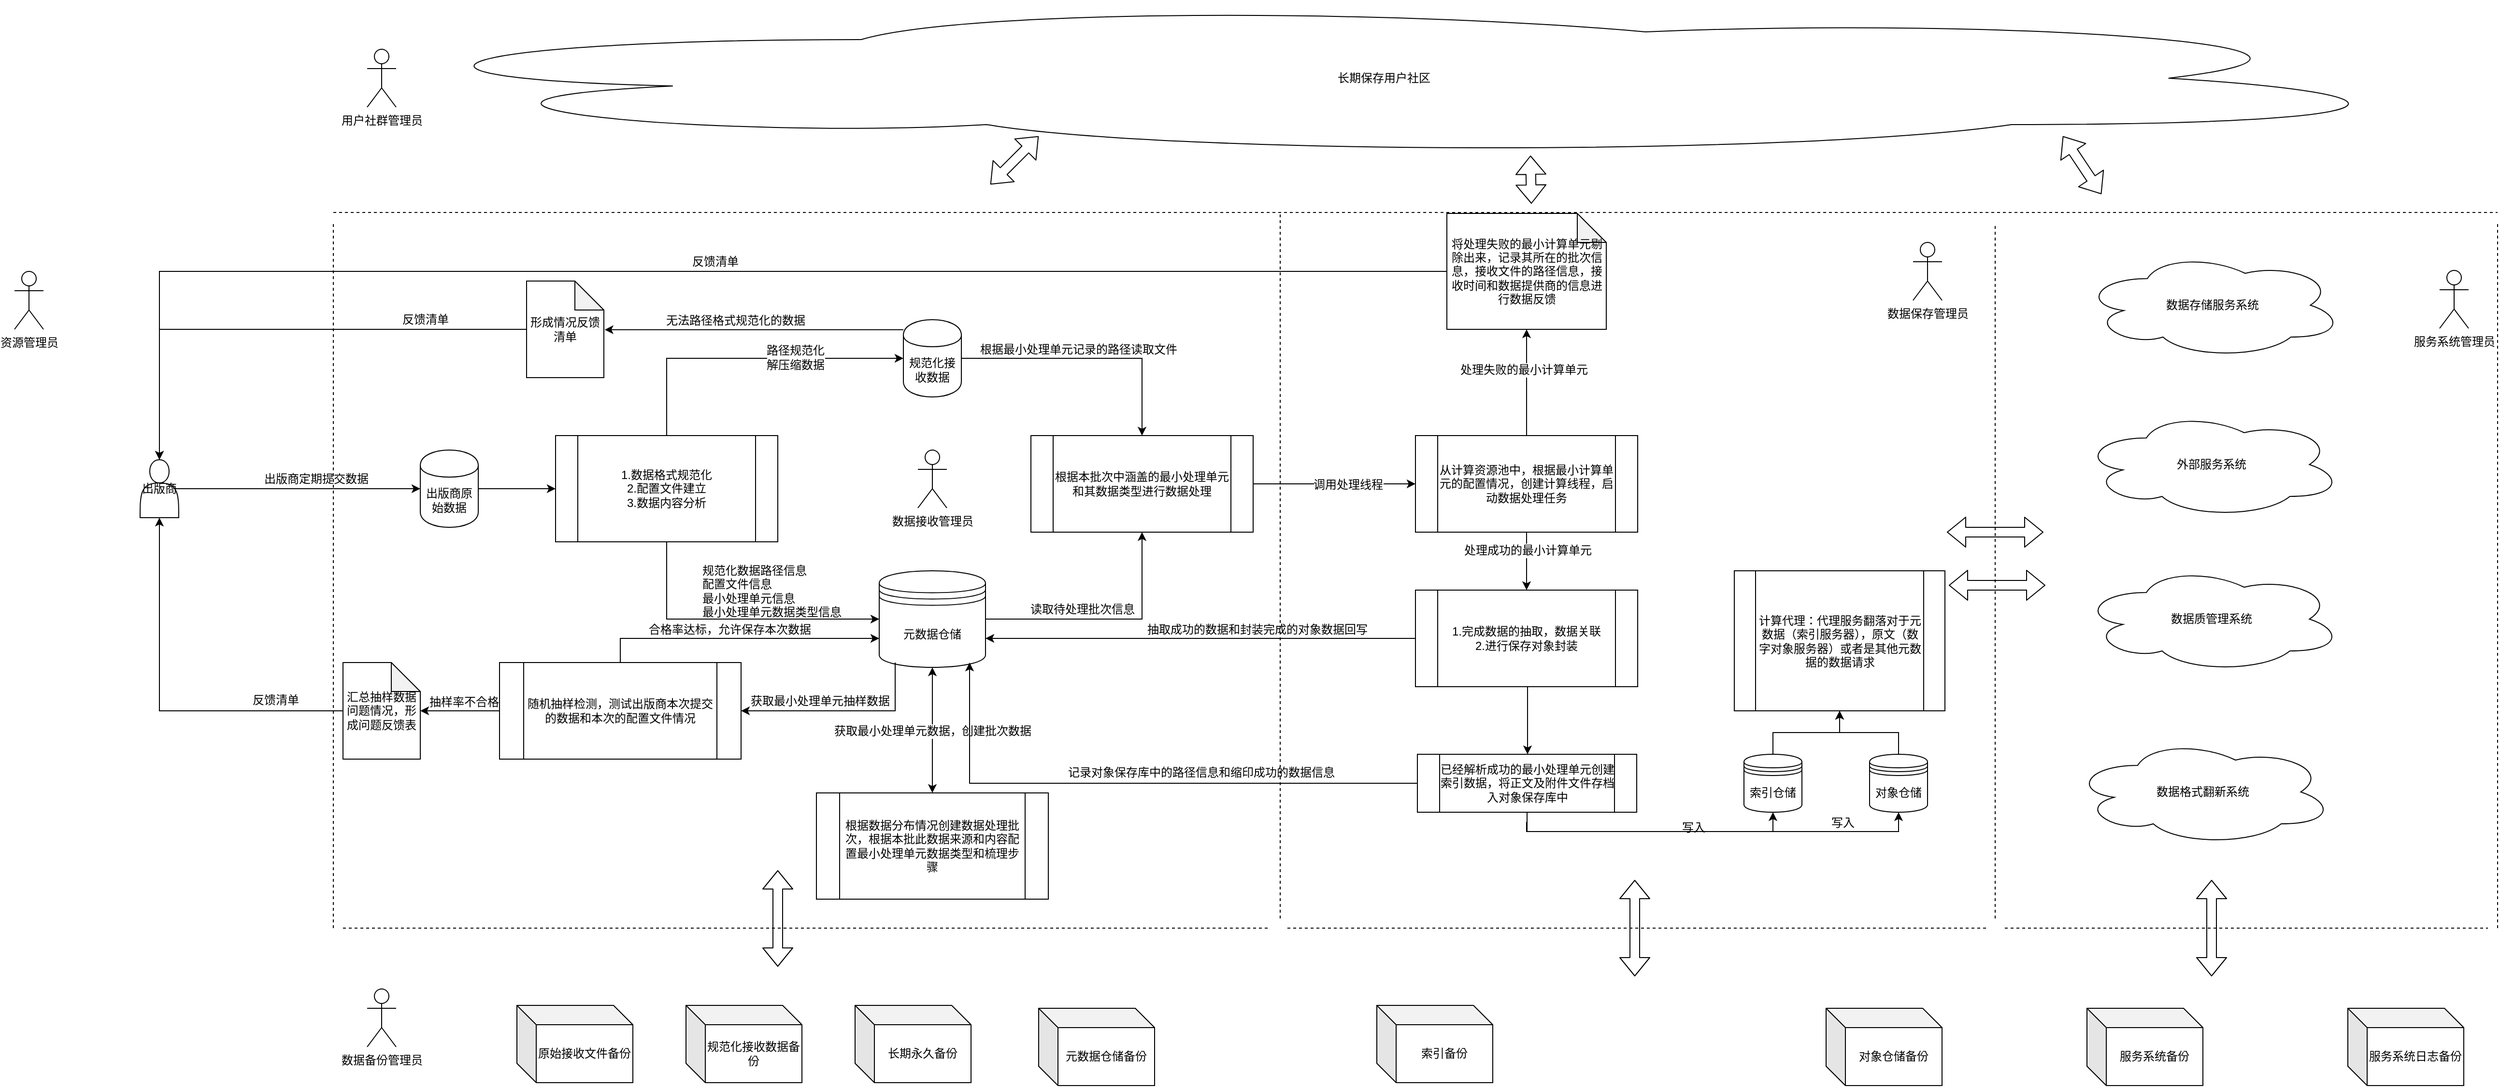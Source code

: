<mxfile version="10.5.9" type="github"><diagram name="Page-1" id="52a04d89-c75d-2922-d76d-85b35f80e030"><mxGraphModel dx="2000" dy="1227" grid="1" gridSize="10" guides="1" tooltips="1" connect="1" arrows="1" fold="1" page="1" pageScale="1" pageWidth="1100" pageHeight="850" background="#ffffff" math="0" shadow="0"><root><mxCell id="0"/><mxCell id="1" parent="0"/><mxCell id="r3f1JgpF-b6eBr92PvhH-5" value="" style="edgeStyle=orthogonalEdgeStyle;rounded=0;orthogonalLoop=1;jettySize=auto;html=1;entryX=0;entryY=0.5;entryDx=0;entryDy=0;exitX=1;exitY=0.5;exitDx=0;exitDy=0;" edge="1" parent="1" source="r3f1JgpF-b6eBr92PvhH-7" target="r3f1JgpF-b6eBr92PvhH-3"><mxGeometry relative="1" as="geometry"><mxPoint x="220" y="165" as="sourcePoint"/><mxPoint x="320" y="165" as="targetPoint"/></mxGeometry></mxCell><mxCell id="r3f1JgpF-b6eBr92PvhH-11" value="" style="edgeStyle=orthogonalEdgeStyle;rounded=0;orthogonalLoop=1;jettySize=auto;html=1;entryX=0;entryY=0.5;entryDx=0;entryDy=0;exitX=0.5;exitY=0;exitDx=0;exitDy=0;" edge="1" parent="1" source="r3f1JgpF-b6eBr92PvhH-3" target="r3f1JgpF-b6eBr92PvhH-6"><mxGeometry relative="1" as="geometry"><mxPoint x="465" y="30" as="targetPoint"/></mxGeometry></mxCell><mxCell id="r3f1JgpF-b6eBr92PvhH-19" value="路径规范化&lt;br&gt;解压缩数据&lt;br&gt;" style="text;html=1;resizable=0;points=[];align=center;verticalAlign=middle;labelBackgroundColor=#ffffff;" vertex="1" connectable="0" parent="r3f1JgpF-b6eBr92PvhH-11"><mxGeometry x="0.311" y="-1" relative="1" as="geometry"><mxPoint y="-2" as="offset"/></mxGeometry></mxCell><mxCell id="r3f1JgpF-b6eBr92PvhH-15" value="" style="edgeStyle=orthogonalEdgeStyle;rounded=0;orthogonalLoop=1;jettySize=auto;html=1;entryX=0;entryY=0.5;entryDx=0;entryDy=0;exitX=0.5;exitY=1;exitDx=0;exitDy=0;" edge="1" parent="1" source="r3f1JgpF-b6eBr92PvhH-3" target="r3f1JgpF-b6eBr92PvhH-9"><mxGeometry relative="1" as="geometry"><mxPoint x="465" y="300" as="targetPoint"/></mxGeometry></mxCell><mxCell id="r3f1JgpF-b6eBr92PvhH-3" value="1.数据格式规范化&lt;br&gt;2.配置文件建立&lt;br&gt;3.数据内容分析&lt;br&gt;" style="shape=process;whiteSpace=wrap;html=1;backgroundOutline=1;" vertex="1" parent="1"><mxGeometry x="350" y="110" width="230" height="110" as="geometry"/></mxCell><mxCell id="r3f1JgpF-b6eBr92PvhH-26" value="" style="edgeStyle=orthogonalEdgeStyle;rounded=0;orthogonalLoop=1;jettySize=auto;html=1;entryX=0.5;entryY=0;entryDx=0;entryDy=0;" edge="1" parent="1" source="r3f1JgpF-b6eBr92PvhH-6" target="r3f1JgpF-b6eBr92PvhH-24"><mxGeometry relative="1" as="geometry"><mxPoint x="850" y="30" as="targetPoint"/></mxGeometry></mxCell><mxCell id="r3f1JgpF-b6eBr92PvhH-27" value="根据最小处理单元记录的路径读取文件" style="text;html=1;resizable=0;points=[];align=center;verticalAlign=middle;labelBackgroundColor=#ffffff;" vertex="1" connectable="0" parent="r3f1JgpF-b6eBr92PvhH-26"><mxGeometry x="-0.095" y="-2" relative="1" as="geometry"><mxPoint y="-11" as="offset"/></mxGeometry></mxCell><mxCell id="r3f1JgpF-b6eBr92PvhH-136" value="" style="edgeStyle=orthogonalEdgeStyle;rounded=0;orthogonalLoop=1;jettySize=auto;html=1;entryX=1.01;entryY=0.504;entryDx=0;entryDy=0;entryPerimeter=0;" edge="1" parent="1" source="r3f1JgpF-b6eBr92PvhH-6" target="r3f1JgpF-b6eBr92PvhH-134"><mxGeometry relative="1" as="geometry"><mxPoint x="610" y="-30" as="targetPoint"/><Array as="points"><mxPoint x="510"/></Array></mxGeometry></mxCell><mxCell id="r3f1JgpF-b6eBr92PvhH-137" value="无法路径格式规范化的数据" style="text;html=1;resizable=0;points=[];align=center;verticalAlign=middle;labelBackgroundColor=#ffffff;" vertex="1" connectable="0" parent="r3f1JgpF-b6eBr92PvhH-136"><mxGeometry x="0.292" y="-25" relative="1" as="geometry"><mxPoint x="25" y="15" as="offset"/></mxGeometry></mxCell><mxCell id="r3f1JgpF-b6eBr92PvhH-6" value="规范化接收数据" style="shape=cylinder;whiteSpace=wrap;html=1;boundedLbl=1;backgroundOutline=1;" vertex="1" parent="1"><mxGeometry x="710" y="-10" width="60" height="80" as="geometry"/></mxCell><mxCell id="r3f1JgpF-b6eBr92PvhH-7" value="&lt;span&gt;出版商原始数据&lt;/span&gt;" style="shape=cylinder;whiteSpace=wrap;html=1;boundedLbl=1;backgroundOutline=1;" vertex="1" parent="1"><mxGeometry x="210" y="125" width="60" height="80" as="geometry"/></mxCell><mxCell id="r3f1JgpF-b6eBr92PvhH-29" value="" style="edgeStyle=orthogonalEdgeStyle;rounded=0;orthogonalLoop=1;jettySize=auto;html=1;entryX=0.5;entryY=1;entryDx=0;entryDy=0;" edge="1" parent="1" source="r3f1JgpF-b6eBr92PvhH-9" target="r3f1JgpF-b6eBr92PvhH-24"><mxGeometry relative="1" as="geometry"><mxPoint x="875" y="270" as="targetPoint"/></mxGeometry></mxCell><mxCell id="r3f1JgpF-b6eBr92PvhH-30" value="读取待处理批次信息" style="text;html=1;resizable=0;points=[];align=center;verticalAlign=middle;labelBackgroundColor=#ffffff;" vertex="1" connectable="0" parent="r3f1JgpF-b6eBr92PvhH-29"><mxGeometry x="-0.008" y="-3" relative="1" as="geometry"><mxPoint x="-25" y="-13" as="offset"/></mxGeometry></mxCell><mxCell id="r3f1JgpF-b6eBr92PvhH-9" value="元数据仓储" style="shape=datastore;whiteSpace=wrap;html=1;" vertex="1" parent="1"><mxGeometry x="685" y="250" width="110" height="100" as="geometry"/></mxCell><mxCell id="r3f1JgpF-b6eBr92PvhH-16" value="" style="endArrow=classic;html=1;entryX=0;entryY=0.5;entryDx=0;entryDy=0;exitX=0.9;exitY=0.5;exitDx=0;exitDy=0;exitPerimeter=0;" edge="1" parent="1" source="r3f1JgpF-b6eBr92PvhH-66" target="r3f1JgpF-b6eBr92PvhH-7"><mxGeometry width="50" height="50" relative="1" as="geometry"><mxPoint x="10" y="165" as="sourcePoint"/><mxPoint x="100" y="120" as="targetPoint"/></mxGeometry></mxCell><mxCell id="r3f1JgpF-b6eBr92PvhH-17" value="出版商定期提交数据" style="text;html=1;resizable=0;points=[];align=center;verticalAlign=middle;labelBackgroundColor=#ffffff;" vertex="1" connectable="0" parent="r3f1JgpF-b6eBr92PvhH-16"><mxGeometry x="0.373" y="-4" relative="1" as="geometry"><mxPoint x="-29" y="-14" as="offset"/></mxGeometry></mxCell><mxCell id="r3f1JgpF-b6eBr92PvhH-18" value="规范化数据路径信息&lt;br&gt;配置文件信息&lt;br&gt;最小处理单元信息&lt;br&gt;最小处理单元数据类型信息&lt;br&gt;" style="text;html=1;resizable=0;points=[];autosize=1;align=left;verticalAlign=top;spacingTop=-4;" vertex="1" parent="1"><mxGeometry x="500" y="240" width="160" height="60" as="geometry"/></mxCell><mxCell id="r3f1JgpF-b6eBr92PvhH-20" value="根据数据分布情况创建数据处理批次，根据本批此数据来源和内容配置最小处理单元数据类型和梳理步骤" style="shape=process;whiteSpace=wrap;html=1;backgroundOutline=1;" vertex="1" parent="1"><mxGeometry x="620" y="480" width="240" height="110" as="geometry"/></mxCell><mxCell id="r3f1JgpF-b6eBr92PvhH-22" value="" style="endArrow=classic;startArrow=classic;html=1;exitX=0.5;exitY=1;exitDx=0;exitDy=0;entryX=0.5;entryY=0;entryDx=0;entryDy=0;" edge="1" parent="1" source="r3f1JgpF-b6eBr92PvhH-9" target="r3f1JgpF-b6eBr92PvhH-20"><mxGeometry width="50" height="50" relative="1" as="geometry"><mxPoint x="840" y="290" as="sourcePoint"/><mxPoint x="890" y="240" as="targetPoint"/></mxGeometry></mxCell><mxCell id="r3f1JgpF-b6eBr92PvhH-23" value="获取最小处理单元数据，创建批次数据" style="text;html=1;resizable=0;points=[];align=center;verticalAlign=middle;labelBackgroundColor=#ffffff;" vertex="1" connectable="0" parent="r3f1JgpF-b6eBr92PvhH-22"><mxGeometry x="0.215" y="2" relative="1" as="geometry"><mxPoint x="-2" y="-13" as="offset"/></mxGeometry></mxCell><mxCell id="r3f1JgpF-b6eBr92PvhH-33" value="" style="edgeStyle=orthogonalEdgeStyle;rounded=0;orthogonalLoop=1;jettySize=auto;html=1;" edge="1" parent="1" source="r3f1JgpF-b6eBr92PvhH-24" target="r3f1JgpF-b6eBr92PvhH-32"><mxGeometry relative="1" as="geometry"/></mxCell><mxCell id="r3f1JgpF-b6eBr92PvhH-34" value="调用处理线程" style="text;html=1;resizable=0;points=[];align=center;verticalAlign=middle;labelBackgroundColor=#ffffff;" vertex="1" connectable="0" parent="r3f1JgpF-b6eBr92PvhH-33"><mxGeometry x="0.16" y="-1" relative="1" as="geometry"><mxPoint as="offset"/></mxGeometry></mxCell><mxCell id="r3f1JgpF-b6eBr92PvhH-24" value="根据本批次中涵盖的最小处理单元和其数据类型进行数据处理" style="shape=process;whiteSpace=wrap;html=1;backgroundOutline=1;" vertex="1" parent="1"><mxGeometry x="842" y="110" width="230" height="100" as="geometry"/></mxCell><mxCell id="r3f1JgpF-b6eBr92PvhH-40" value="" style="edgeStyle=orthogonalEdgeStyle;rounded=0;orthogonalLoop=1;jettySize=auto;html=1;entryX=0.5;entryY=1;entryDx=0;entryDy=0;entryPerimeter=0;" edge="1" parent="1" source="r3f1JgpF-b6eBr92PvhH-32" target="r3f1JgpF-b6eBr92PvhH-35"><mxGeometry relative="1" as="geometry"><mxPoint x="1355" y="30" as="targetPoint"/></mxGeometry></mxCell><mxCell id="r3f1JgpF-b6eBr92PvhH-41" value="处理失败的最小计算单元" style="text;html=1;resizable=0;points=[];align=center;verticalAlign=middle;labelBackgroundColor=#ffffff;" vertex="1" connectable="0" parent="r3f1JgpF-b6eBr92PvhH-40"><mxGeometry x="0.236" y="3" relative="1" as="geometry"><mxPoint as="offset"/></mxGeometry></mxCell><mxCell id="r3f1JgpF-b6eBr92PvhH-43" value="" style="edgeStyle=orthogonalEdgeStyle;rounded=0;orthogonalLoop=1;jettySize=auto;html=1;" edge="1" parent="1" source="r3f1JgpF-b6eBr92PvhH-32" target="r3f1JgpF-b6eBr92PvhH-42"><mxGeometry relative="1" as="geometry"/></mxCell><mxCell id="r3f1JgpF-b6eBr92PvhH-44" value="处理成功的最小计算单元" style="text;html=1;resizable=0;points=[];align=center;verticalAlign=middle;labelBackgroundColor=#ffffff;" vertex="1" connectable="0" parent="r3f1JgpF-b6eBr92PvhH-43"><mxGeometry x="-0.364" y="1" relative="1" as="geometry"><mxPoint as="offset"/></mxGeometry></mxCell><mxCell id="r3f1JgpF-b6eBr92PvhH-32" value="从计算资源池中，根据最小计算单元的配置情况，创建计算线程，启动数据处理任务" style="shape=process;whiteSpace=wrap;html=1;backgroundOutline=1;" vertex="1" parent="1"><mxGeometry x="1240" y="110" width="230" height="100" as="geometry"/></mxCell><mxCell id="r3f1JgpF-b6eBr92PvhH-47" value="" style="edgeStyle=orthogonalEdgeStyle;rounded=0;orthogonalLoop=1;jettySize=auto;html=1;" edge="1" parent="1" source="r3f1JgpF-b6eBr92PvhH-42"><mxGeometry relative="1" as="geometry"><mxPoint x="795" y="320" as="targetPoint"/></mxGeometry></mxCell><mxCell id="r3f1JgpF-b6eBr92PvhH-48" value="抽取成功的数据和封装完成的对象数据回写" style="text;html=1;resizable=0;points=[];align=center;verticalAlign=middle;labelBackgroundColor=#ffffff;" vertex="1" connectable="0" parent="r3f1JgpF-b6eBr92PvhH-47"><mxGeometry x="-0.402" y="-3" relative="1" as="geometry"><mxPoint x="-31" y="-6" as="offset"/></mxGeometry></mxCell><mxCell id="r3f1JgpF-b6eBr92PvhH-51" value="" style="edgeStyle=orthogonalEdgeStyle;rounded=0;orthogonalLoop=1;jettySize=auto;html=1;" edge="1" parent="1" source="r3f1JgpF-b6eBr92PvhH-42" target="r3f1JgpF-b6eBr92PvhH-50"><mxGeometry relative="1" as="geometry"><Array as="points"><mxPoint x="1356" y="390"/><mxPoint x="1356" y="390"/></Array></mxGeometry></mxCell><mxCell id="r3f1JgpF-b6eBr92PvhH-42" value="1.完成数据的抽取，数据关联&lt;br&gt;2.进行保存对象封装" style="shape=process;whiteSpace=wrap;html=1;backgroundOutline=1;" vertex="1" parent="1"><mxGeometry x="1240" y="270" width="230" height="100" as="geometry"/></mxCell><mxCell id="r3f1JgpF-b6eBr92PvhH-65" value="" style="edgeStyle=orthogonalEdgeStyle;rounded=0;orthogonalLoop=1;jettySize=auto;html=1;entryX=0.5;entryY=0;entryDx=0;entryDy=0;" edge="1" parent="1" source="r3f1JgpF-b6eBr92PvhH-35" target="r3f1JgpF-b6eBr92PvhH-66"><mxGeometry relative="1" as="geometry"><mxPoint x="50" y="-60" as="targetPoint"/></mxGeometry></mxCell><mxCell id="r3f1JgpF-b6eBr92PvhH-67" value="反馈清单" style="text;html=1;resizable=0;points=[];align=center;verticalAlign=middle;labelBackgroundColor=#ffffff;" vertex="1" connectable="0" parent="r3f1JgpF-b6eBr92PvhH-65"><mxGeometry x="-0.006" y="2" relative="1" as="geometry"><mxPoint x="1" y="-12" as="offset"/></mxGeometry></mxCell><mxCell id="r3f1JgpF-b6eBr92PvhH-35" value="将处理失败的最小计算单元剔除出来，记录其所在的批次信息，接收文件的路径信息，接收时间和数据提供商的信息进行数据反馈" style="shape=note;whiteSpace=wrap;html=1;backgroundOutline=1;darkOpacity=0.05;" vertex="1" parent="1"><mxGeometry x="1272.5" y="-120" width="165" height="120" as="geometry"/></mxCell><mxCell id="r3f1JgpF-b6eBr92PvhH-45" value="数据接收管理员" style="shape=umlActor;verticalLabelPosition=bottom;labelBackgroundColor=#ffffff;verticalAlign=top;html=1;outlineConnect=0;" vertex="1" parent="1"><mxGeometry x="725" y="125" width="30" height="60" as="geometry"/></mxCell><mxCell id="r3f1JgpF-b6eBr92PvhH-141" value="" style="edgeStyle=orthogonalEdgeStyle;rounded=0;orthogonalLoop=1;jettySize=auto;html=1;" edge="1" parent="1" source="r3f1JgpF-b6eBr92PvhH-49" target="r3f1JgpF-b6eBr92PvhH-119"><mxGeometry relative="1" as="geometry"/></mxCell><mxCell id="r3f1JgpF-b6eBr92PvhH-49" value="索引仓储" style="shape=datastore;whiteSpace=wrap;html=1;" vertex="1" parent="1"><mxGeometry x="1580" y="440" width="60" height="60" as="geometry"/></mxCell><mxCell id="r3f1JgpF-b6eBr92PvhH-53" value="" style="edgeStyle=orthogonalEdgeStyle;rounded=0;orthogonalLoop=1;jettySize=auto;html=1;entryX=0.85;entryY=0.95;entryDx=0;entryDy=0;entryPerimeter=0;" edge="1" parent="1" source="r3f1JgpF-b6eBr92PvhH-50" target="r3f1JgpF-b6eBr92PvhH-9"><mxGeometry relative="1" as="geometry"><mxPoint x="1161" y="470" as="targetPoint"/></mxGeometry></mxCell><mxCell id="r3f1JgpF-b6eBr92PvhH-54" value="记录对象保存库中的路径信息和缩印成功的数据信息" style="text;html=1;resizable=0;points=[];align=center;verticalAlign=middle;labelBackgroundColor=#ffffff;" vertex="1" connectable="0" parent="r3f1JgpF-b6eBr92PvhH-53"><mxGeometry x="-0.135" y="3" relative="1" as="geometry"><mxPoint x="30" y="-14" as="offset"/></mxGeometry></mxCell><mxCell id="r3f1JgpF-b6eBr92PvhH-57" value="" style="edgeStyle=orthogonalEdgeStyle;rounded=0;orthogonalLoop=1;jettySize=auto;html=1;entryX=0.5;entryY=1;entryDx=0;entryDy=0;exitX=0.5;exitY=1;exitDx=0;exitDy=0;" edge="1" parent="1" source="r3f1JgpF-b6eBr92PvhH-50" target="r3f1JgpF-b6eBr92PvhH-49"><mxGeometry relative="1" as="geometry"><mxPoint x="1354.5" y="580" as="targetPoint"/></mxGeometry></mxCell><mxCell id="r3f1JgpF-b6eBr92PvhH-59" value="" style="edgeStyle=orthogonalEdgeStyle;rounded=0;orthogonalLoop=1;jettySize=auto;html=1;entryX=0.5;entryY=1;entryDx=0;entryDy=0;" edge="1" parent="1" target="r3f1JgpF-b6eBr92PvhH-55"><mxGeometry relative="1" as="geometry"><mxPoint x="1355" y="510" as="sourcePoint"/><mxPoint x="1354.5" y="580" as="targetPoint"/><Array as="points"><mxPoint x="1355" y="520"/><mxPoint x="1740" y="520"/></Array></mxGeometry></mxCell><mxCell id="r3f1JgpF-b6eBr92PvhH-61" value="写入" style="text;html=1;resizable=0;points=[];align=center;verticalAlign=middle;labelBackgroundColor=#ffffff;" vertex="1" connectable="0" parent="r3f1JgpF-b6eBr92PvhH-59"><mxGeometry x="0.624" y="4" relative="1" as="geometry"><mxPoint y="-5" as="offset"/></mxGeometry></mxCell><mxCell id="r3f1JgpF-b6eBr92PvhH-50" value="已经解析成功的最小处理单元创建索引数据，将正文及附件文件存档入对象保存库中&lt;br&gt;" style="shape=process;whiteSpace=wrap;html=1;backgroundOutline=1;" vertex="1" parent="1"><mxGeometry x="1242" y="440" width="227" height="60" as="geometry"/></mxCell><mxCell id="r3f1JgpF-b6eBr92PvhH-142" value="" style="edgeStyle=orthogonalEdgeStyle;rounded=0;orthogonalLoop=1;jettySize=auto;html=1;" edge="1" parent="1" source="r3f1JgpF-b6eBr92PvhH-55" target="r3f1JgpF-b6eBr92PvhH-119"><mxGeometry relative="1" as="geometry"/></mxCell><mxCell id="r3f1JgpF-b6eBr92PvhH-55" value="对象仓储" style="shape=datastore;whiteSpace=wrap;html=1;" vertex="1" parent="1"><mxGeometry x="1710" y="440" width="60" height="60" as="geometry"/></mxCell><mxCell id="r3f1JgpF-b6eBr92PvhH-60" value="写入" style="text;html=1;resizable=0;points=[];autosize=1;align=left;verticalAlign=top;spacingTop=-4;" vertex="1" parent="1"><mxGeometry x="1514" y="506" width="40" height="20" as="geometry"/></mxCell><mxCell id="r3f1JgpF-b6eBr92PvhH-62" value="" style="endArrow=none;dashed=1;html=1;" edge="1" parent="1"><mxGeometry width="50" height="50" relative="1" as="geometry"><mxPoint x="1100" y="610" as="sourcePoint"/><mxPoint x="1100" y="-120" as="targetPoint"/></mxGeometry></mxCell><mxCell id="r3f1JgpF-b6eBr92PvhH-63" value="" style="endArrow=none;dashed=1;html=1;" edge="1" parent="1"><mxGeometry width="50" height="50" relative="1" as="geometry"><mxPoint x="1840" y="610" as="sourcePoint"/><mxPoint x="1840" y="-110" as="targetPoint"/></mxGeometry></mxCell><mxCell id="r3f1JgpF-b6eBr92PvhH-66" value="出版商" style="shape=actor;whiteSpace=wrap;html=1;" vertex="1" parent="1"><mxGeometry x="-80" y="135" width="40" height="60" as="geometry"/></mxCell><mxCell id="r3f1JgpF-b6eBr92PvhH-68" value="" style="endArrow=none;dashed=1;html=1;" edge="1" parent="1"><mxGeometry width="50" height="50" relative="1" as="geometry"><mxPoint x="120" y="620" as="sourcePoint"/><mxPoint x="120" y="-110" as="targetPoint"/></mxGeometry></mxCell><mxCell id="r3f1JgpF-b6eBr92PvhH-69" value="资源管理员" style="shape=umlActor;verticalLabelPosition=bottom;labelBackgroundColor=#ffffff;verticalAlign=top;html=1;outlineConnect=0;" vertex="1" parent="1"><mxGeometry x="-210" y="-60" width="30" height="60" as="geometry"/></mxCell><mxCell id="r3f1JgpF-b6eBr92PvhH-70" value="数据保存管理员" style="shape=umlActor;verticalLabelPosition=bottom;labelBackgroundColor=#ffffff;verticalAlign=top;html=1;outlineConnect=0;" vertex="1" parent="1"><mxGeometry x="1755" y="-90" width="30" height="60" as="geometry"/></mxCell><mxCell id="r3f1JgpF-b6eBr92PvhH-71" value="" style="endArrow=none;dashed=1;html=1;" edge="1" parent="1"><mxGeometry width="50" height="50" relative="1" as="geometry"><mxPoint x="130" y="620" as="sourcePoint"/><mxPoint x="1090" y="620" as="targetPoint"/></mxGeometry></mxCell><mxCell id="r3f1JgpF-b6eBr92PvhH-72" value="" style="endArrow=none;dashed=1;html=1;" edge="1" parent="1"><mxGeometry width="50" height="50" relative="1" as="geometry"><mxPoint x="1107.5" y="620" as="sourcePoint"/><mxPoint x="1832.5" y="620" as="targetPoint"/></mxGeometry></mxCell><mxCell id="r3f1JgpF-b6eBr92PvhH-73" value="数据备份管理员" style="shape=umlActor;verticalLabelPosition=bottom;labelBackgroundColor=#ffffff;verticalAlign=top;html=1;outlineConnect=0;" vertex="1" parent="1"><mxGeometry x="155" y="683" width="30" height="60" as="geometry"/></mxCell><mxCell id="r3f1JgpF-b6eBr92PvhH-74" value="原始接收文件备份" style="shape=cube;whiteSpace=wrap;html=1;boundedLbl=1;backgroundOutline=1;darkOpacity=0.05;darkOpacity2=0.1;" vertex="1" parent="1"><mxGeometry x="310" y="700" width="120" height="80" as="geometry"/></mxCell><mxCell id="r3f1JgpF-b6eBr92PvhH-75" value="规范化接收数据备份" style="shape=cube;whiteSpace=wrap;html=1;boundedLbl=1;backgroundOutline=1;darkOpacity=0.05;darkOpacity2=0.1;" vertex="1" parent="1"><mxGeometry x="485" y="700" width="120" height="80" as="geometry"/></mxCell><mxCell id="r3f1JgpF-b6eBr92PvhH-76" value="长期永久备份" style="shape=cube;whiteSpace=wrap;html=1;boundedLbl=1;backgroundOutline=1;darkOpacity=0.05;darkOpacity2=0.1;" vertex="1" parent="1"><mxGeometry x="660" y="700" width="120" height="80" as="geometry"/></mxCell><mxCell id="r3f1JgpF-b6eBr92PvhH-78" value="元数据仓储备份" style="shape=cube;whiteSpace=wrap;html=1;boundedLbl=1;backgroundOutline=1;darkOpacity=0.05;darkOpacity2=0.1;" vertex="1" parent="1"><mxGeometry x="850" y="703" width="120" height="80" as="geometry"/></mxCell><mxCell id="r3f1JgpF-b6eBr92PvhH-82" value="索引备份" style="shape=cube;whiteSpace=wrap;html=1;boundedLbl=1;backgroundOutline=1;darkOpacity=0.05;darkOpacity2=0.1;" vertex="1" parent="1"><mxGeometry x="1200" y="700" width="120" height="80" as="geometry"/></mxCell><mxCell id="r3f1JgpF-b6eBr92PvhH-83" value="对象仓储备份" style="shape=cube;whiteSpace=wrap;html=1;boundedLbl=1;backgroundOutline=1;darkOpacity=0.05;darkOpacity2=0.1;" vertex="1" parent="1"><mxGeometry x="1665" y="703" width="120" height="80" as="geometry"/></mxCell><mxCell id="r3f1JgpF-b6eBr92PvhH-84" value="数据存储服务系统" style="ellipse;shape=cloud;whiteSpace=wrap;html=1;" vertex="1" parent="1"><mxGeometry x="1930" y="-80" width="270" height="110" as="geometry"/></mxCell><mxCell id="r3f1JgpF-b6eBr92PvhH-85" value="" style="endArrow=none;dashed=1;html=1;" edge="1" parent="1"><mxGeometry width="50" height="50" relative="1" as="geometry"><mxPoint x="2360" y="620" as="sourcePoint"/><mxPoint x="2360" y="-110" as="targetPoint"/></mxGeometry></mxCell><mxCell id="r3f1JgpF-b6eBr92PvhH-86" value="" style="endArrow=none;dashed=1;html=1;" edge="1" parent="1"><mxGeometry width="50" height="50" relative="1" as="geometry"><mxPoint x="1850" y="620" as="sourcePoint"/><mxPoint x="2350" y="620" as="targetPoint"/></mxGeometry></mxCell><mxCell id="r3f1JgpF-b6eBr92PvhH-87" value="外部服务系统" style="ellipse;shape=cloud;whiteSpace=wrap;html=1;" vertex="1" parent="1"><mxGeometry x="1929" y="85" width="270" height="110" as="geometry"/></mxCell><mxCell id="r3f1JgpF-b6eBr92PvhH-88" value="数据质管理系统" style="ellipse;shape=cloud;whiteSpace=wrap;html=1;" vertex="1" parent="1"><mxGeometry x="1929" y="245" width="270" height="110" as="geometry"/></mxCell><mxCell id="r3f1JgpF-b6eBr92PvhH-89" value="数据格式翻新系统" style="ellipse;shape=cloud;whiteSpace=wrap;html=1;" vertex="1" parent="1"><mxGeometry x="1920" y="424" width="270" height="110" as="geometry"/></mxCell><mxCell id="r3f1JgpF-b6eBr92PvhH-90" value="服务系统管理员" style="shape=umlActor;verticalLabelPosition=bottom;labelBackgroundColor=#ffffff;verticalAlign=top;html=1;outlineConnect=0;" vertex="1" parent="1"><mxGeometry x="2300" y="-61" width="30" height="60" as="geometry"/></mxCell><mxCell id="r3f1JgpF-b6eBr92PvhH-91" value="服务系统备份" style="shape=cube;whiteSpace=wrap;html=1;boundedLbl=1;backgroundOutline=1;darkOpacity=0.05;darkOpacity2=0.1;" vertex="1" parent="1"><mxGeometry x="1935" y="703" width="120" height="80" as="geometry"/></mxCell><mxCell id="r3f1JgpF-b6eBr92PvhH-92" value="服务系统日志备份" style="shape=cube;whiteSpace=wrap;html=1;boundedLbl=1;backgroundOutline=1;darkOpacity=0.05;darkOpacity2=0.1;" vertex="1" parent="1"><mxGeometry x="2205" y="703" width="120" height="80" as="geometry"/></mxCell><mxCell id="r3f1JgpF-b6eBr92PvhH-93" value="" style="shape=flexArrow;endArrow=classic;startArrow=classic;html=1;" edge="1" parent="1"><mxGeometry width="50" height="50" relative="1" as="geometry"><mxPoint x="580" y="660" as="sourcePoint"/><mxPoint x="580" y="560" as="targetPoint"/></mxGeometry></mxCell><mxCell id="r3f1JgpF-b6eBr92PvhH-94" value="" style="shape=flexArrow;endArrow=classic;startArrow=classic;html=1;" edge="1" parent="1"><mxGeometry width="50" height="50" relative="1" as="geometry"><mxPoint x="1467" y="670" as="sourcePoint"/><mxPoint x="1467" y="570" as="targetPoint"/></mxGeometry></mxCell><mxCell id="r3f1JgpF-b6eBr92PvhH-95" value="" style="shape=flexArrow;endArrow=classic;startArrow=classic;html=1;" edge="1" parent="1"><mxGeometry width="50" height="50" relative="1" as="geometry"><mxPoint x="2064" y="670" as="sourcePoint"/><mxPoint x="2064" y="570" as="targetPoint"/></mxGeometry></mxCell><mxCell id="r3f1JgpF-b6eBr92PvhH-96" value="" style="endArrow=none;dashed=1;html=1;" edge="1" parent="1"><mxGeometry width="50" height="50" relative="1" as="geometry"><mxPoint x="120" y="-121" as="sourcePoint"/><mxPoint x="2360" y="-121" as="targetPoint"/></mxGeometry></mxCell><mxCell id="r3f1JgpF-b6eBr92PvhH-108" value="长期保存用户社区" style="ellipse;shape=cloud;whiteSpace=wrap;html=1;" vertex="1" parent="1"><mxGeometry x="125" y="-340" width="2165" height="160" as="geometry"/></mxCell><mxCell id="r3f1JgpF-b6eBr92PvhH-109" value="" style="shape=flexArrow;endArrow=classic;startArrow=classic;html=1;" edge="1" parent="1"><mxGeometry width="50" height="50" relative="1" as="geometry"><mxPoint x="800" y="-150" as="sourcePoint"/><mxPoint x="850" y="-200" as="targetPoint"/></mxGeometry></mxCell><mxCell id="r3f1JgpF-b6eBr92PvhH-110" value="" style="shape=flexArrow;endArrow=classic;startArrow=classic;html=1;entryX=0.57;entryY=1;entryDx=0;entryDy=0;entryPerimeter=0;" edge="1" parent="1" target="r3f1JgpF-b6eBr92PvhH-108"><mxGeometry width="50" height="50" relative="1" as="geometry"><mxPoint x="1360" y="-130" as="sourcePoint"/><mxPoint x="1410" y="-180" as="targetPoint"/></mxGeometry></mxCell><mxCell id="r3f1JgpF-b6eBr92PvhH-112" value="" style="shape=flexArrow;endArrow=classic;startArrow=classic;html=1;" edge="1" parent="1"><mxGeometry width="50" height="50" relative="1" as="geometry"><mxPoint x="1950" y="-140" as="sourcePoint"/><mxPoint x="1910" y="-200" as="targetPoint"/></mxGeometry></mxCell><mxCell id="r3f1JgpF-b6eBr92PvhH-113" value="用户社群管理员" style="shape=umlActor;verticalLabelPosition=bottom;labelBackgroundColor=#ffffff;verticalAlign=top;html=1;outlineConnect=0;" vertex="1" parent="1"><mxGeometry x="155" y="-290" width="30" height="60" as="geometry"/></mxCell><mxCell id="r3f1JgpF-b6eBr92PvhH-114" value="" style="shape=flexArrow;endArrow=classic;startArrow=classic;html=1;" edge="1" parent="1"><mxGeometry width="50" height="50" relative="1" as="geometry"><mxPoint x="1790" y="210" as="sourcePoint"/><mxPoint x="1890" y="210" as="targetPoint"/></mxGeometry></mxCell><mxCell id="r3f1JgpF-b6eBr92PvhH-115" value="" style="shape=flexArrow;endArrow=classic;startArrow=classic;html=1;" edge="1" parent="1"><mxGeometry width="50" height="50" relative="1" as="geometry"><mxPoint x="1792" y="265" as="sourcePoint"/><mxPoint x="1892" y="265" as="targetPoint"/></mxGeometry></mxCell><mxCell id="r3f1JgpF-b6eBr92PvhH-119" value="计算代理：代理服务翻落对于元数据（索引服务器），原文（数字对象服务器）或者是其他元数据的数据请求" style="shape=process;whiteSpace=wrap;html=1;backgroundOutline=1;" vertex="1" parent="1"><mxGeometry x="1570" y="250" width="218" height="145" as="geometry"/></mxCell><mxCell id="r3f1JgpF-b6eBr92PvhH-122" value="" style="edgeStyle=orthogonalEdgeStyle;rounded=0;orthogonalLoop=1;jettySize=auto;html=1;exitX=0.15;exitY=0.95;exitDx=0;exitDy=0;entryX=1;entryY=0.5;entryDx=0;entryDy=0;exitPerimeter=0;" edge="1" parent="1" source="r3f1JgpF-b6eBr92PvhH-9" target="r3f1JgpF-b6eBr92PvhH-120"><mxGeometry relative="1" as="geometry"><mxPoint x="640" y="370.0" as="targetPoint"/><Array as="points"><mxPoint x="702" y="395"/></Array></mxGeometry></mxCell><mxCell id="r3f1JgpF-b6eBr92PvhH-125" value="" style="edgeStyle=orthogonalEdgeStyle;rounded=0;orthogonalLoop=1;jettySize=auto;html=1;entryX=0;entryY=0.7;entryDx=0;entryDy=0;exitX=0.5;exitY=0;exitDx=0;exitDy=0;" edge="1" parent="1" source="r3f1JgpF-b6eBr92PvhH-120" target="r3f1JgpF-b6eBr92PvhH-9"><mxGeometry relative="1" as="geometry"><mxPoint x="417" y="300" as="targetPoint"/><Array as="points"><mxPoint x="417" y="320"/></Array></mxGeometry></mxCell><mxCell id="r3f1JgpF-b6eBr92PvhH-126" value="合格率达标，允许保存本次数据" style="text;html=1;resizable=0;points=[];align=center;verticalAlign=middle;labelBackgroundColor=#ffffff;" vertex="1" connectable="0" parent="r3f1JgpF-b6eBr92PvhH-125"><mxGeometry x="0.575" y="-1" relative="1" as="geometry"><mxPoint x="-93" y="-10" as="offset"/></mxGeometry></mxCell><mxCell id="r3f1JgpF-b6eBr92PvhH-128" value="" style="edgeStyle=orthogonalEdgeStyle;rounded=0;orthogonalLoop=1;jettySize=auto;html=1;" edge="1" parent="1" source="r3f1JgpF-b6eBr92PvhH-120" target="r3f1JgpF-b6eBr92PvhH-129"><mxGeometry relative="1" as="geometry"><mxPoint x="212" y="395" as="targetPoint"/></mxGeometry></mxCell><mxCell id="r3f1JgpF-b6eBr92PvhH-130" value="抽样率不合格" style="text;html=1;resizable=0;points=[];align=center;verticalAlign=middle;labelBackgroundColor=#ffffff;" vertex="1" connectable="0" parent="r3f1JgpF-b6eBr92PvhH-128"><mxGeometry x="-0.276" y="-1" relative="1" as="geometry"><mxPoint x="-7.5" y="-8" as="offset"/></mxGeometry></mxCell><mxCell id="r3f1JgpF-b6eBr92PvhH-120" value="随机抽样检测，测试出版商本次提交的数据和本次的配置文件情况" style="shape=process;whiteSpace=wrap;html=1;backgroundOutline=1;" vertex="1" parent="1"><mxGeometry x="292" y="345" width="250" height="100" as="geometry"/></mxCell><mxCell id="r3f1JgpF-b6eBr92PvhH-123" value="获取最小处理单元抽样数据" style="text;html=1;resizable=0;points=[];autosize=1;align=left;verticalAlign=top;spacingTop=-4;" vertex="1" parent="1"><mxGeometry x="550" y="375" width="160" height="20" as="geometry"/></mxCell><mxCell id="r3f1JgpF-b6eBr92PvhH-132" value="" style="edgeStyle=orthogonalEdgeStyle;rounded=0;orthogonalLoop=1;jettySize=auto;html=1;entryX=0.5;entryY=1;entryDx=0;entryDy=0;" edge="1" parent="1" source="r3f1JgpF-b6eBr92PvhH-129" target="r3f1JgpF-b6eBr92PvhH-66"><mxGeometry relative="1" as="geometry"><mxPoint x="50" y="395" as="targetPoint"/></mxGeometry></mxCell><mxCell id="r3f1JgpF-b6eBr92PvhH-133" value="反馈清单" style="text;html=1;resizable=0;points=[];align=center;verticalAlign=middle;labelBackgroundColor=#ffffff;" vertex="1" connectable="0" parent="r3f1JgpF-b6eBr92PvhH-132"><mxGeometry x="-0.682" y="-1" relative="1" as="geometry"><mxPoint x="-8" y="-10" as="offset"/></mxGeometry></mxCell><mxCell id="r3f1JgpF-b6eBr92PvhH-129" value="汇总抽样数据问题情况，形成问题反馈表" style="shape=note;whiteSpace=wrap;html=1;backgroundOutline=1;darkOpacity=0.05;" vertex="1" parent="1"><mxGeometry x="130" y="345" width="80" height="100" as="geometry"/></mxCell><mxCell id="r3f1JgpF-b6eBr92PvhH-139" value="" style="edgeStyle=orthogonalEdgeStyle;rounded=0;orthogonalLoop=1;jettySize=auto;html=1;entryX=0.5;entryY=0;entryDx=0;entryDy=0;" edge="1" parent="1" source="r3f1JgpF-b6eBr92PvhH-134" target="r3f1JgpF-b6eBr92PvhH-66"><mxGeometry relative="1" as="geometry"><mxPoint x="240" as="targetPoint"/></mxGeometry></mxCell><mxCell id="r3f1JgpF-b6eBr92PvhH-140" value="反馈清单" style="text;html=1;resizable=0;points=[];align=center;verticalAlign=middle;labelBackgroundColor=#ffffff;" vertex="1" connectable="0" parent="r3f1JgpF-b6eBr92PvhH-139"><mxGeometry x="-0.724" y="2" relative="1" as="geometry"><mxPoint x="-34" y="-12" as="offset"/></mxGeometry></mxCell><mxCell id="r3f1JgpF-b6eBr92PvhH-134" value="形成情况反馈清单" style="shape=note;whiteSpace=wrap;html=1;backgroundOutline=1;darkOpacity=0.05;" vertex="1" parent="1"><mxGeometry x="320" y="-50" width="80" height="100" as="geometry"/></mxCell></root></mxGraphModel></diagram></mxfile>